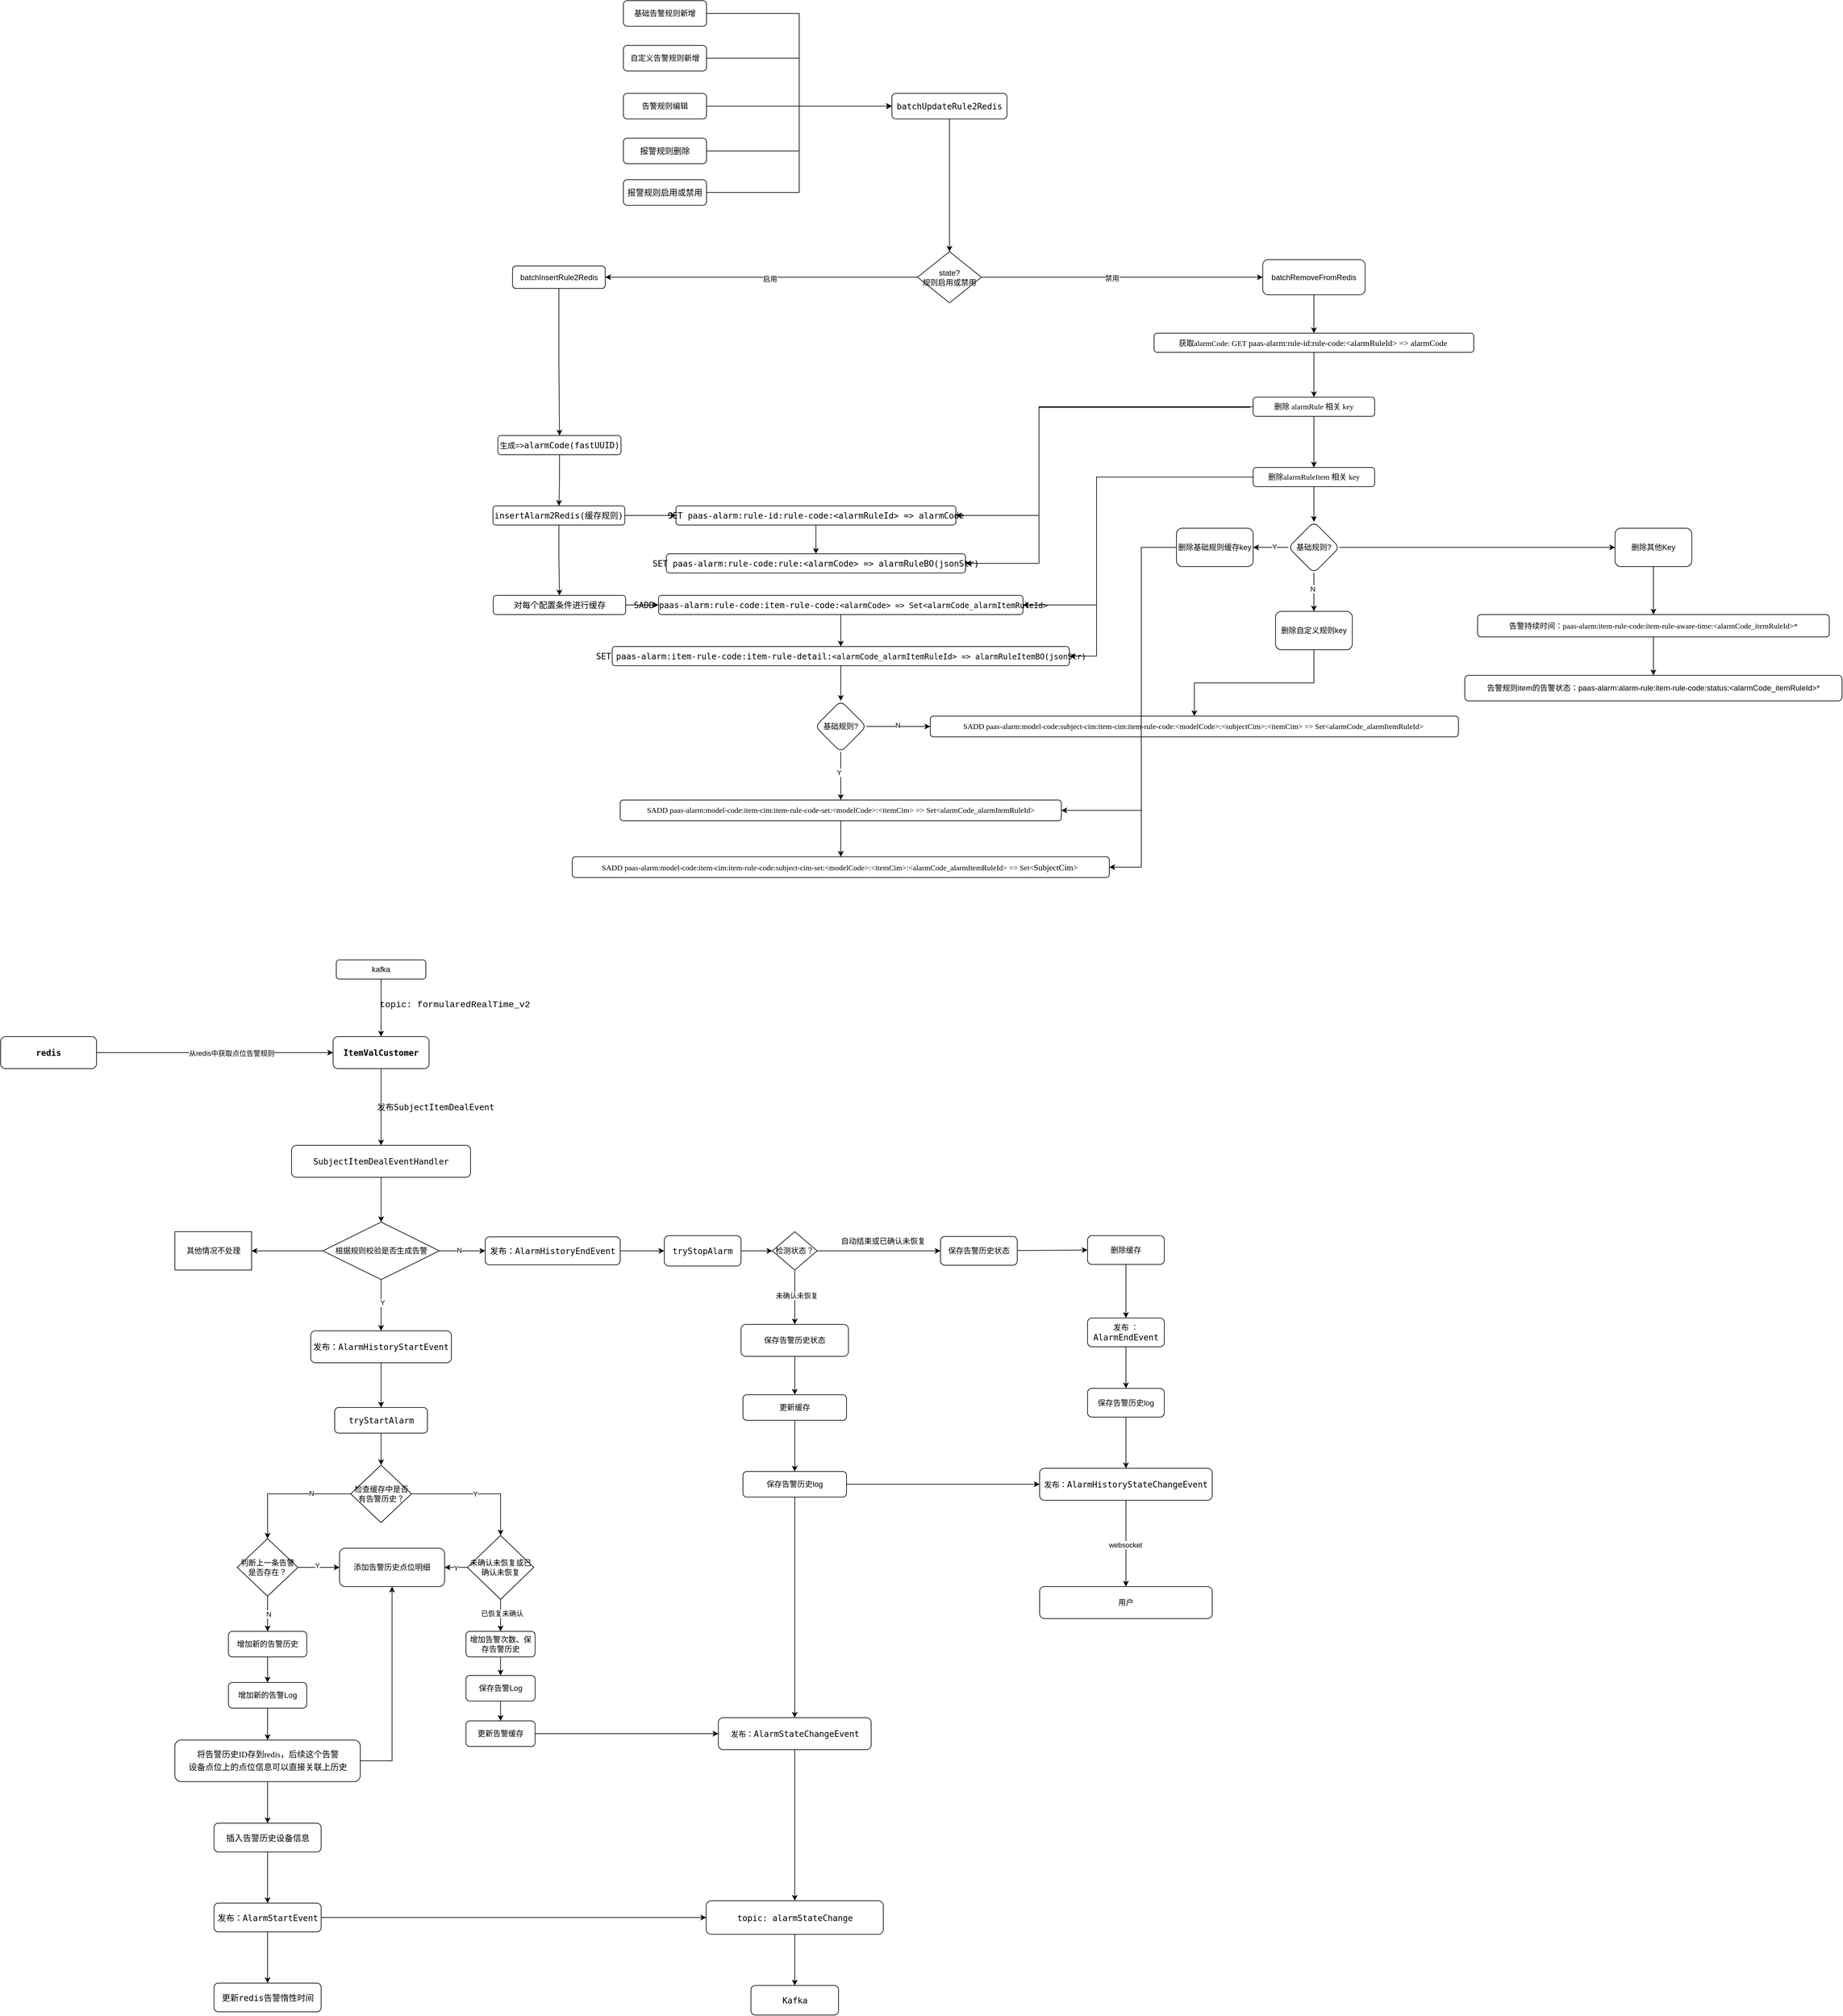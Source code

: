 <mxfile version="26.0.14">
  <diagram name="告警" id="GtPHsBBUX7Yxwo9CKAsK">
    <mxGraphModel dx="5527" dy="2077" grid="1" gridSize="10" guides="1" tooltips="1" connect="1" arrows="1" fold="1" page="1" pageScale="1" pageWidth="827" pageHeight="1169" math="0" shadow="0">
      <root>
        <mxCell id="0" />
        <mxCell id="1" parent="0" />
        <mxCell id="ge6eiEdTAFL3hpT854fV-4" value="" style="edgeStyle=orthogonalEdgeStyle;rounded=0;orthogonalLoop=1;jettySize=auto;html=1;" parent="1" source="ge6eiEdTAFL3hpT854fV-1" target="ge6eiEdTAFL3hpT854fV-3" edge="1">
          <mxGeometry relative="1" as="geometry" />
        </mxCell>
        <mxCell id="ge6eiEdTAFL3hpT854fV-5" value="&lt;div style=&quot;font-family: Consolas, &amp;quot;Courier New&amp;quot;, monospace; font-size: 14px; line-height: 19px; white-space-collapse: preserve;&quot;&gt;&lt;span style=&quot;&quot;&gt;topic: formularedRealTime_v2&lt;/span&gt;&lt;/div&gt;" style="edgeLabel;html=1;align=center;verticalAlign=middle;resizable=0;points=[];fontColor=default;labelBackgroundColor=none;" parent="ge6eiEdTAFL3hpT854fV-4" vertex="1" connectable="0">
          <mxGeometry x="-0.075" y="1" relative="1" as="geometry">
            <mxPoint x="114" y="-2" as="offset" />
          </mxGeometry>
        </mxCell>
        <mxCell id="ge6eiEdTAFL3hpT854fV-1" value="kafka" style="rounded=1;whiteSpace=wrap;html=1;" parent="1" vertex="1">
          <mxGeometry x="-2705" y="1440" width="140" height="30" as="geometry" />
        </mxCell>
        <mxCell id="ge6eiEdTAFL3hpT854fV-12" value="" style="edgeStyle=orthogonalEdgeStyle;rounded=0;orthogonalLoop=1;jettySize=auto;html=1;" parent="1" source="ge6eiEdTAFL3hpT854fV-3" target="ge6eiEdTAFL3hpT854fV-11" edge="1">
          <mxGeometry relative="1" as="geometry" />
        </mxCell>
        <mxCell id="ge6eiEdTAFL3hpT854fV-13" value="&lt;div style=&quot;&quot;&gt;&lt;pre style=&quot;font-family: &amp;quot;JetBrains Mono&amp;quot;, monospace; font-size: 9.8pt;&quot;&gt;&lt;font&gt;发布SubjectItemDealEvent&lt;/font&gt;&lt;/pre&gt;&lt;/div&gt;" style="edgeLabel;html=1;align=center;verticalAlign=middle;resizable=0;points=[];labelBackgroundColor=none;" parent="ge6eiEdTAFL3hpT854fV-12" vertex="1" connectable="0">
          <mxGeometry x="-0.15" relative="1" as="geometry">
            <mxPoint x="85" y="9" as="offset" />
          </mxGeometry>
        </mxCell>
        <mxCell id="ge6eiEdTAFL3hpT854fV-3" value="&lt;div&gt;&lt;pre style=&quot;font-family: &amp;quot;JetBrains Mono&amp;quot;, monospace; font-size: 9.8pt;&quot;&gt;&lt;b style=&quot;background-color: light-dark(#ffffff, var(--ge-dark-color, #121212));&quot;&gt;&lt;font&gt;ItemValCustomer&lt;/font&gt;&lt;/b&gt;&lt;/pre&gt;&lt;/div&gt;" style="rounded=1;whiteSpace=wrap;html=1;labelBackgroundColor=default;" parent="1" vertex="1">
          <mxGeometry x="-2710" y="1560" width="150" height="50" as="geometry" />
        </mxCell>
        <mxCell id="ge6eiEdTAFL3hpT854fV-9" style="edgeStyle=orthogonalEdgeStyle;rounded=0;orthogonalLoop=1;jettySize=auto;html=1;exitX=1;exitY=0.5;exitDx=0;exitDy=0;entryX=0;entryY=0.5;entryDx=0;entryDy=0;" parent="1" source="ge6eiEdTAFL3hpT854fV-6" target="ge6eiEdTAFL3hpT854fV-3" edge="1">
          <mxGeometry relative="1" as="geometry" />
        </mxCell>
        <mxCell id="ge6eiEdTAFL3hpT854fV-10" value="从redis中获取点位告警规则" style="edgeLabel;html=1;align=center;verticalAlign=middle;resizable=0;points=[];" parent="ge6eiEdTAFL3hpT854fV-9" vertex="1" connectable="0">
          <mxGeometry x="0.137" y="-1" relative="1" as="geometry">
            <mxPoint as="offset" />
          </mxGeometry>
        </mxCell>
        <mxCell id="ge6eiEdTAFL3hpT854fV-6" value="&lt;div&gt;&lt;pre style=&quot;font-family: &amp;quot;JetBrains Mono&amp;quot;, monospace; font-size: 9.8pt;&quot;&gt;&lt;b style=&quot;background-color: light-dark(#ffffff, var(--ge-dark-color, #121212));&quot;&gt;&lt;font&gt;redis&lt;/font&gt;&lt;/b&gt;&lt;/pre&gt;&lt;/div&gt;" style="rounded=1;whiteSpace=wrap;html=1;labelBackgroundColor=default;" parent="1" vertex="1">
          <mxGeometry x="-3230" y="1560" width="150" height="50" as="geometry" />
        </mxCell>
        <mxCell id="ge6eiEdTAFL3hpT854fV-15" style="edgeStyle=orthogonalEdgeStyle;rounded=0;orthogonalLoop=1;jettySize=auto;html=1;exitX=0.5;exitY=1;exitDx=0;exitDy=0;" parent="1" source="ge6eiEdTAFL3hpT854fV-11" target="ge6eiEdTAFL3hpT854fV-14" edge="1">
          <mxGeometry relative="1" as="geometry" />
        </mxCell>
        <mxCell id="ge6eiEdTAFL3hpT854fV-11" value="&lt;pre style=&quot;font-family: &amp;quot;JetBrains Mono&amp;quot;, monospace; font-size: 9.8pt;&quot;&gt;&lt;div&gt;&lt;pre style=&quot;font-family: &amp;quot;JetBrains Mono&amp;quot;, monospace; font-size: 9.8pt;&quot;&gt;&lt;div style=&quot;&quot;&gt;&lt;pre style=&quot;font-family: &amp;quot;JetBrains Mono&amp;quot;, monospace; font-size: 9.8pt;&quot;&gt;&lt;font&gt;SubjectItemDealEventHandler&lt;/font&gt;&lt;/pre&gt;&lt;/div&gt;&lt;/pre&gt;&lt;/div&gt;&lt;/pre&gt;" style="rounded=1;whiteSpace=wrap;html=1;labelBackgroundColor=default;strokeColor=default;" parent="1" vertex="1">
          <mxGeometry x="-2775" y="1730" width="280" height="50" as="geometry" />
        </mxCell>
        <mxCell id="ge6eiEdTAFL3hpT854fV-18" style="edgeStyle=orthogonalEdgeStyle;rounded=0;orthogonalLoop=1;jettySize=auto;html=1;exitX=1;exitY=0.5;exitDx=0;exitDy=0;entryX=0;entryY=0.5;entryDx=0;entryDy=0;" parent="1" source="ge6eiEdTAFL3hpT854fV-14" target="ge6eiEdTAFL3hpT854fV-17" edge="1">
          <mxGeometry relative="1" as="geometry" />
        </mxCell>
        <mxCell id="ge6eiEdTAFL3hpT854fV-19" value="N" style="edgeLabel;html=1;align=center;verticalAlign=middle;resizable=0;points=[];" parent="ge6eiEdTAFL3hpT854fV-18" vertex="1" connectable="0">
          <mxGeometry x="-0.17" y="1" relative="1" as="geometry">
            <mxPoint as="offset" />
          </mxGeometry>
        </mxCell>
        <mxCell id="ge6eiEdTAFL3hpT854fV-22" style="edgeStyle=orthogonalEdgeStyle;rounded=0;orthogonalLoop=1;jettySize=auto;html=1;exitX=0.5;exitY=1;exitDx=0;exitDy=0;" parent="1" source="ge6eiEdTAFL3hpT854fV-14" target="ge6eiEdTAFL3hpT854fV-20" edge="1">
          <mxGeometry relative="1" as="geometry" />
        </mxCell>
        <mxCell id="ge6eiEdTAFL3hpT854fV-23" value="Y" style="edgeLabel;html=1;align=center;verticalAlign=middle;resizable=0;points=[];" parent="ge6eiEdTAFL3hpT854fV-22" vertex="1" connectable="0">
          <mxGeometry x="-0.1" y="2" relative="1" as="geometry">
            <mxPoint as="offset" />
          </mxGeometry>
        </mxCell>
        <mxCell id="XDytoGcrAN4II-qXGKHd-34" value="" style="edgeStyle=orthogonalEdgeStyle;rounded=0;orthogonalLoop=1;jettySize=auto;html=1;" edge="1" parent="1" source="ge6eiEdTAFL3hpT854fV-14" target="XDytoGcrAN4II-qXGKHd-33">
          <mxGeometry relative="1" as="geometry" />
        </mxCell>
        <mxCell id="ge6eiEdTAFL3hpT854fV-14" value="根据规则校验是否生成告警" style="rhombus;whiteSpace=wrap;html=1;" parent="1" vertex="1">
          <mxGeometry x="-2726.25" y="1850" width="182.5" height="90" as="geometry" />
        </mxCell>
        <mxCell id="ge6eiEdTAFL3hpT854fV-25" value="" style="edgeStyle=orthogonalEdgeStyle;rounded=0;orthogonalLoop=1;jettySize=auto;html=1;" parent="1" source="ge6eiEdTAFL3hpT854fV-17" target="ge6eiEdTAFL3hpT854fV-24" edge="1">
          <mxGeometry relative="1" as="geometry" />
        </mxCell>
        <mxCell id="ge6eiEdTAFL3hpT854fV-17" value="&lt;div&gt;&lt;pre style=&quot;font-family: &amp;quot;JetBrains Mono&amp;quot;, monospace; font-size: 9.8pt;&quot;&gt;&lt;font&gt;发布：AlarmHistoryEndEvent&lt;/font&gt;&lt;/pre&gt;&lt;/div&gt;" style="rounded=1;whiteSpace=wrap;html=1;" parent="1" vertex="1">
          <mxGeometry x="-2472" y="1873.13" width="211" height="43.75" as="geometry" />
        </mxCell>
        <mxCell id="ge6eiEdTAFL3hpT854fV-53" value="" style="edgeStyle=orthogonalEdgeStyle;rounded=0;orthogonalLoop=1;jettySize=auto;html=1;" parent="1" source="ge6eiEdTAFL3hpT854fV-20" target="ge6eiEdTAFL3hpT854fV-52" edge="1">
          <mxGeometry relative="1" as="geometry" />
        </mxCell>
        <mxCell id="ge6eiEdTAFL3hpT854fV-20" value="&lt;div&gt;&lt;pre style=&quot;font-family: &amp;quot;JetBrains Mono&amp;quot;, monospace; font-size: 9.8pt;&quot;&gt;&lt;font&gt;发布：AlarmHistoryStartEvent&lt;/font&gt;&lt;/pre&gt;&lt;/div&gt;" style="rounded=1;whiteSpace=wrap;html=1;" parent="1" vertex="1">
          <mxGeometry x="-2745" y="2020" width="220" height="50" as="geometry" />
        </mxCell>
        <mxCell id="ge6eiEdTAFL3hpT854fV-27" style="edgeStyle=orthogonalEdgeStyle;rounded=0;orthogonalLoop=1;jettySize=auto;html=1;exitX=1;exitY=0.5;exitDx=0;exitDy=0;entryX=0;entryY=0.5;entryDx=0;entryDy=0;" parent="1" source="ge6eiEdTAFL3hpT854fV-24" target="ge6eiEdTAFL3hpT854fV-26" edge="1">
          <mxGeometry relative="1" as="geometry" />
        </mxCell>
        <mxCell id="ge6eiEdTAFL3hpT854fV-24" value="&lt;pre style=&quot;font-family: &amp;quot;JetBrains Mono&amp;quot;, monospace; font-size: 9.8pt;&quot;&gt;&lt;div&gt;&lt;pre style=&quot;font-family: &amp;quot;JetBrains Mono&amp;quot;, monospace; font-size: 9.8pt;&quot;&gt;&lt;font&gt;tryStopAlarm&lt;/font&gt;&lt;/pre&gt;&lt;/div&gt;&lt;/pre&gt;" style="rounded=1;whiteSpace=wrap;html=1;" parent="1" vertex="1">
          <mxGeometry x="-2192" y="1871.25" width="120" height="47.5" as="geometry" />
        </mxCell>
        <mxCell id="ge6eiEdTAFL3hpT854fV-29" style="edgeStyle=orthogonalEdgeStyle;rounded=0;orthogonalLoop=1;jettySize=auto;html=1;exitX=1;exitY=0.5;exitDx=0;exitDy=0;entryX=0;entryY=0.5;entryDx=0;entryDy=0;" parent="1" source="ge6eiEdTAFL3hpT854fV-26" target="ge6eiEdTAFL3hpT854fV-28" edge="1">
          <mxGeometry relative="1" as="geometry" />
        </mxCell>
        <mxCell id="ge6eiEdTAFL3hpT854fV-43" style="edgeStyle=orthogonalEdgeStyle;rounded=0;orthogonalLoop=1;jettySize=auto;html=1;exitX=0.5;exitY=1;exitDx=0;exitDy=0;entryX=0.5;entryY=0;entryDx=0;entryDy=0;" parent="1" source="ge6eiEdTAFL3hpT854fV-26" target="ge6eiEdTAFL3hpT854fV-42" edge="1">
          <mxGeometry relative="1" as="geometry" />
        </mxCell>
        <mxCell id="ge6eiEdTAFL3hpT854fV-44" value="未确认未恢复" style="edgeLabel;html=1;align=center;verticalAlign=middle;resizable=0;points=[];" parent="ge6eiEdTAFL3hpT854fV-43" vertex="1" connectable="0">
          <mxGeometry x="-0.067" y="3" relative="1" as="geometry">
            <mxPoint as="offset" />
          </mxGeometry>
        </mxCell>
        <mxCell id="ge6eiEdTAFL3hpT854fV-26" value="检测状态？" style="rhombus;whiteSpace=wrap;html=1;" parent="1" vertex="1">
          <mxGeometry x="-2023" y="1865" width="70" height="60" as="geometry" />
        </mxCell>
        <mxCell id="ge6eiEdTAFL3hpT854fV-32" value="" style="rounded=0;orthogonalLoop=1;jettySize=auto;html=1;entryX=0;entryY=0.5;entryDx=0;entryDy=0;" parent="1" source="ge6eiEdTAFL3hpT854fV-28" target="ge6eiEdTAFL3hpT854fV-31" edge="1">
          <mxGeometry relative="1" as="geometry" />
        </mxCell>
        <mxCell id="ge6eiEdTAFL3hpT854fV-37" value="" style="edgeStyle=orthogonalEdgeStyle;rounded=0;orthogonalLoop=1;jettySize=auto;html=1;exitX=0.5;exitY=1;exitDx=0;exitDy=0;" parent="1" source="ge6eiEdTAFL3hpT854fV-34" target="ge6eiEdTAFL3hpT854fV-36" edge="1">
          <mxGeometry relative="1" as="geometry" />
        </mxCell>
        <mxCell id="ge6eiEdTAFL3hpT854fV-28" value="&lt;div&gt;保存告警历史状态&lt;/div&gt;" style="rounded=1;whiteSpace=wrap;html=1;" parent="1" vertex="1">
          <mxGeometry x="-1760" y="1872.5" width="120" height="45" as="geometry" />
        </mxCell>
        <mxCell id="ge6eiEdTAFL3hpT854fV-30" value="自动结束或已确认未恢复" style="text;html=1;align=center;verticalAlign=middle;resizable=0;points=[];autosize=1;strokeColor=none;fillColor=none;" parent="1" vertex="1">
          <mxGeometry x="-1930" y="1865" width="160" height="30" as="geometry" />
        </mxCell>
        <mxCell id="ge6eiEdTAFL3hpT854fV-40" value="" style="edgeStyle=orthogonalEdgeStyle;rounded=0;orthogonalLoop=1;jettySize=auto;html=1;" parent="1" source="ge6eiEdTAFL3hpT854fV-31" target="ge6eiEdTAFL3hpT854fV-39" edge="1">
          <mxGeometry relative="1" as="geometry" />
        </mxCell>
        <mxCell id="ge6eiEdTAFL3hpT854fV-31" value="&lt;div&gt;删除缓存&lt;/div&gt;" style="rounded=1;whiteSpace=wrap;html=1;" parent="1" vertex="1">
          <mxGeometry x="-1530" y="1871.25" width="120" height="45" as="geometry" />
        </mxCell>
        <mxCell id="ge6eiEdTAFL3hpT854fV-34" value="&lt;div&gt;保存告警历史log&lt;/div&gt;" style="rounded=1;whiteSpace=wrap;html=1;" parent="1" vertex="1">
          <mxGeometry x="-1530" y="2110" width="120" height="45" as="geometry" />
        </mxCell>
        <mxCell id="ge6eiEdTAFL3hpT854fV-105" value="" style="edgeStyle=orthogonalEdgeStyle;rounded=0;orthogonalLoop=1;jettySize=auto;html=1;" parent="1" source="ge6eiEdTAFL3hpT854fV-36" target="ge6eiEdTAFL3hpT854fV-104" edge="1">
          <mxGeometry relative="1" as="geometry" />
        </mxCell>
        <mxCell id="ge6eiEdTAFL3hpT854fV-106" value="websocket" style="edgeLabel;html=1;align=center;verticalAlign=middle;resizable=0;points=[];" parent="ge6eiEdTAFL3hpT854fV-105" vertex="1" connectable="0">
          <mxGeometry x="0.048" y="-1" relative="1" as="geometry">
            <mxPoint y="-1" as="offset" />
          </mxGeometry>
        </mxCell>
        <mxCell id="ge6eiEdTAFL3hpT854fV-36" value="&lt;div&gt;发布：&lt;span style=&quot;font-family: &amp;quot;JetBrains Mono&amp;quot;, monospace; font-size: 9.8pt;&quot;&gt;&lt;font&gt;AlarmHistoryStateChangeEvent&lt;/font&gt;&lt;/span&gt;&lt;/div&gt;" style="rounded=1;whiteSpace=wrap;html=1;labelBackgroundColor=none;labelBorderColor=none;textShadow=0;" parent="1" vertex="1">
          <mxGeometry x="-1605" y="2235" width="270" height="50" as="geometry" />
        </mxCell>
        <mxCell id="ge6eiEdTAFL3hpT854fV-41" style="edgeStyle=orthogonalEdgeStyle;rounded=0;orthogonalLoop=1;jettySize=auto;html=1;exitX=0.5;exitY=1;exitDx=0;exitDy=0;" parent="1" source="ge6eiEdTAFL3hpT854fV-39" target="ge6eiEdTAFL3hpT854fV-34" edge="1">
          <mxGeometry relative="1" as="geometry" />
        </mxCell>
        <mxCell id="ge6eiEdTAFL3hpT854fV-39" value="&lt;span style=&quot;text-wrap-mode: nowrap;&quot;&gt;发布 ：&lt;/span&gt;&lt;span style=&quot;text-wrap-mode: nowrap; font-family: &amp;quot;JetBrains Mono&amp;quot;, monospace; font-size: 9.8pt;&quot;&gt;AlarmEndEvent&lt;/span&gt;" style="rounded=1;whiteSpace=wrap;html=1;" parent="1" vertex="1">
          <mxGeometry x="-1530" y="2000" width="120" height="45" as="geometry" />
        </mxCell>
        <mxCell id="ge6eiEdTAFL3hpT854fV-46" value="" style="edgeStyle=orthogonalEdgeStyle;rounded=0;orthogonalLoop=1;jettySize=auto;html=1;" parent="1" source="ge6eiEdTAFL3hpT854fV-42" target="ge6eiEdTAFL3hpT854fV-45" edge="1">
          <mxGeometry relative="1" as="geometry" />
        </mxCell>
        <mxCell id="ge6eiEdTAFL3hpT854fV-42" value="保存告警历史状态" style="rounded=1;whiteSpace=wrap;html=1;" parent="1" vertex="1">
          <mxGeometry x="-2072" y="2010" width="168" height="50" as="geometry" />
        </mxCell>
        <mxCell id="ge6eiEdTAFL3hpT854fV-48" value="" style="edgeStyle=orthogonalEdgeStyle;rounded=0;orthogonalLoop=1;jettySize=auto;html=1;" parent="1" source="ge6eiEdTAFL3hpT854fV-45" target="ge6eiEdTAFL3hpT854fV-47" edge="1">
          <mxGeometry relative="1" as="geometry" />
        </mxCell>
        <mxCell id="ge6eiEdTAFL3hpT854fV-45" value="更新缓存" style="rounded=1;whiteSpace=wrap;html=1;" parent="1" vertex="1">
          <mxGeometry x="-2069" y="2120" width="162" height="40" as="geometry" />
        </mxCell>
        <mxCell id="ge6eiEdTAFL3hpT854fV-49" style="edgeStyle=orthogonalEdgeStyle;rounded=0;orthogonalLoop=1;jettySize=auto;html=1;exitX=1;exitY=0.5;exitDx=0;exitDy=0;entryX=0;entryY=0.5;entryDx=0;entryDy=0;" parent="1" source="ge6eiEdTAFL3hpT854fV-47" target="ge6eiEdTAFL3hpT854fV-36" edge="1">
          <mxGeometry relative="1" as="geometry" />
        </mxCell>
        <mxCell id="ge6eiEdTAFL3hpT854fV-51" value="" style="edgeStyle=orthogonalEdgeStyle;rounded=0;orthogonalLoop=1;jettySize=auto;html=1;" parent="1" source="ge6eiEdTAFL3hpT854fV-47" target="ge6eiEdTAFL3hpT854fV-50" edge="1">
          <mxGeometry relative="1" as="geometry" />
        </mxCell>
        <mxCell id="ge6eiEdTAFL3hpT854fV-47" value="保存告警历史log" style="rounded=1;whiteSpace=wrap;html=1;" parent="1" vertex="1">
          <mxGeometry x="-2069" y="2240" width="162" height="40" as="geometry" />
        </mxCell>
        <mxCell id="ge6eiEdTAFL3hpT854fV-100" style="edgeStyle=orthogonalEdgeStyle;rounded=0;orthogonalLoop=1;jettySize=auto;html=1;exitX=0.5;exitY=1;exitDx=0;exitDy=0;" parent="1" source="ge6eiEdTAFL3hpT854fV-50" target="ge6eiEdTAFL3hpT854fV-97" edge="1">
          <mxGeometry relative="1" as="geometry" />
        </mxCell>
        <mxCell id="ge6eiEdTAFL3hpT854fV-50" value="发布：&lt;span style=&quot;font-family: &amp;quot;JetBrains Mono&amp;quot;, monospace; font-size: 9.8pt;&quot;&gt;&lt;font&gt;AlarmStateChangeEvent&lt;/font&gt;&lt;/span&gt;" style="rounded=1;whiteSpace=wrap;html=1;" parent="1" vertex="1">
          <mxGeometry x="-2107.5" y="2625" width="239" height="50" as="geometry" />
        </mxCell>
        <mxCell id="ge6eiEdTAFL3hpT854fV-55" style="edgeStyle=orthogonalEdgeStyle;rounded=0;orthogonalLoop=1;jettySize=auto;html=1;exitX=0.5;exitY=1;exitDx=0;exitDy=0;entryX=0.5;entryY=0;entryDx=0;entryDy=0;" parent="1" source="ge6eiEdTAFL3hpT854fV-52" target="ge6eiEdTAFL3hpT854fV-54" edge="1">
          <mxGeometry relative="1" as="geometry" />
        </mxCell>
        <mxCell id="ge6eiEdTAFL3hpT854fV-52" value="&lt;pre style=&quot;font-family: &amp;quot;JetBrains Mono&amp;quot;, monospace; font-size: 9.8pt;&quot;&gt;&lt;div&gt;&lt;pre style=&quot;font-family: &amp;quot;JetBrains Mono&amp;quot;, monospace; font-size: 9.8pt;&quot;&gt;&lt;span&gt;&lt;font&gt;tryStartAlarm&lt;/font&gt;&lt;/span&gt;&lt;/pre&gt;&lt;/div&gt;&lt;/pre&gt;" style="rounded=1;whiteSpace=wrap;html=1;" parent="1" vertex="1">
          <mxGeometry x="-2707.5" y="2140" width="145" height="40" as="geometry" />
        </mxCell>
        <mxCell id="ge6eiEdTAFL3hpT854fV-57" value="" style="edgeStyle=orthogonalEdgeStyle;rounded=0;orthogonalLoop=1;jettySize=auto;html=1;exitX=1;exitY=0.5;exitDx=0;exitDy=0;" parent="1" source="ge6eiEdTAFL3hpT854fV-54" target="ge6eiEdTAFL3hpT854fV-56" edge="1">
          <mxGeometry relative="1" as="geometry" />
        </mxCell>
        <mxCell id="ge6eiEdTAFL3hpT854fV-58" value="Y" style="edgeLabel;html=1;align=center;verticalAlign=middle;resizable=0;points=[];" parent="ge6eiEdTAFL3hpT854fV-57" vertex="1" connectable="0">
          <mxGeometry x="-0.025" relative="1" as="geometry">
            <mxPoint as="offset" />
          </mxGeometry>
        </mxCell>
        <mxCell id="ge6eiEdTAFL3hpT854fV-75" value="" style="edgeStyle=orthogonalEdgeStyle;rounded=0;orthogonalLoop=1;jettySize=auto;html=1;" parent="1" source="ge6eiEdTAFL3hpT854fV-54" target="ge6eiEdTAFL3hpT854fV-74" edge="1">
          <mxGeometry relative="1" as="geometry" />
        </mxCell>
        <mxCell id="ge6eiEdTAFL3hpT854fV-76" value="N" style="edgeLabel;html=1;align=center;verticalAlign=middle;resizable=0;points=[];" parent="ge6eiEdTAFL3hpT854fV-75" vertex="1" connectable="0">
          <mxGeometry x="-0.38" y="-1" relative="1" as="geometry">
            <mxPoint as="offset" />
          </mxGeometry>
        </mxCell>
        <mxCell id="ge6eiEdTAFL3hpT854fV-54" value="检查缓存中是否有告警历史？" style="rhombus;whiteSpace=wrap;html=1;" parent="1" vertex="1">
          <mxGeometry x="-2682.5" y="2230" width="95" height="90" as="geometry" />
        </mxCell>
        <mxCell id="ge6eiEdTAFL3hpT854fV-64" value="" style="edgeStyle=orthogonalEdgeStyle;rounded=0;orthogonalLoop=1;jettySize=auto;html=1;" parent="1" source="ge6eiEdTAFL3hpT854fV-56" target="ge6eiEdTAFL3hpT854fV-63" edge="1">
          <mxGeometry relative="1" as="geometry" />
        </mxCell>
        <mxCell id="ge6eiEdTAFL3hpT854fV-65" value="Y" style="edgeLabel;html=1;align=center;verticalAlign=middle;resizable=0;points=[];" parent="ge6eiEdTAFL3hpT854fV-64" vertex="1" connectable="0">
          <mxGeometry x="-0.158" y="1" relative="1" as="geometry">
            <mxPoint as="offset" />
          </mxGeometry>
        </mxCell>
        <mxCell id="ge6eiEdTAFL3hpT854fV-67" value="" style="edgeStyle=orthogonalEdgeStyle;rounded=0;orthogonalLoop=1;jettySize=auto;html=1;" parent="1" source="ge6eiEdTAFL3hpT854fV-56" target="ge6eiEdTAFL3hpT854fV-66" edge="1">
          <mxGeometry relative="1" as="geometry" />
        </mxCell>
        <mxCell id="ge6eiEdTAFL3hpT854fV-68" value="已恢复未确认" style="edgeLabel;html=1;align=center;verticalAlign=middle;resizable=0;points=[];" parent="ge6eiEdTAFL3hpT854fV-67" vertex="1" connectable="0">
          <mxGeometry x="-0.14" y="2" relative="1" as="geometry">
            <mxPoint as="offset" />
          </mxGeometry>
        </mxCell>
        <mxCell id="ge6eiEdTAFL3hpT854fV-56" value="未确认未恢复或已确认未恢复" style="rhombus;whiteSpace=wrap;html=1;" parent="1" vertex="1">
          <mxGeometry x="-2500" y="2340" width="103.75" height="100" as="geometry" />
        </mxCell>
        <mxCell id="ge6eiEdTAFL3hpT854fV-63" value="添加告警历史点位明细" style="whiteSpace=wrap;html=1;glass=0;rounded=1;" parent="1" vertex="1">
          <mxGeometry x="-2700" y="2360" width="164.38" height="60" as="geometry" />
        </mxCell>
        <mxCell id="ge6eiEdTAFL3hpT854fV-70" value="" style="edgeStyle=orthogonalEdgeStyle;rounded=0;orthogonalLoop=1;jettySize=auto;html=1;" parent="1" source="ge6eiEdTAFL3hpT854fV-66" target="ge6eiEdTAFL3hpT854fV-69" edge="1">
          <mxGeometry relative="1" as="geometry" />
        </mxCell>
        <mxCell id="ge6eiEdTAFL3hpT854fV-66" value="增加告警次数、保存告警历史" style="whiteSpace=wrap;html=1;rounded=1;" parent="1" vertex="1">
          <mxGeometry x="-2502.19" y="2490" width="108.13" height="40" as="geometry" />
        </mxCell>
        <mxCell id="ge6eiEdTAFL3hpT854fV-72" value="" style="edgeStyle=orthogonalEdgeStyle;rounded=0;orthogonalLoop=1;jettySize=auto;html=1;" parent="1" source="ge6eiEdTAFL3hpT854fV-69" target="ge6eiEdTAFL3hpT854fV-71" edge="1">
          <mxGeometry relative="1" as="geometry" />
        </mxCell>
        <mxCell id="ge6eiEdTAFL3hpT854fV-69" value="保存告警Log" style="whiteSpace=wrap;html=1;rounded=1;glass=0;" parent="1" vertex="1">
          <mxGeometry x="-2502.19" y="2559" width="108.13" height="40" as="geometry" />
        </mxCell>
        <mxCell id="ge6eiEdTAFL3hpT854fV-73" style="edgeStyle=orthogonalEdgeStyle;rounded=0;orthogonalLoop=1;jettySize=auto;html=1;exitX=1;exitY=0.5;exitDx=0;exitDy=0;entryX=0;entryY=0.5;entryDx=0;entryDy=0;" parent="1" source="ge6eiEdTAFL3hpT854fV-71" target="ge6eiEdTAFL3hpT854fV-50" edge="1">
          <mxGeometry relative="1" as="geometry" />
        </mxCell>
        <mxCell id="ge6eiEdTAFL3hpT854fV-71" value="更新告警缓存" style="whiteSpace=wrap;html=1;rounded=1;" parent="1" vertex="1">
          <mxGeometry x="-2502.19" y="2630" width="108.13" height="40" as="geometry" />
        </mxCell>
        <mxCell id="ge6eiEdTAFL3hpT854fV-80" style="edgeStyle=orthogonalEdgeStyle;rounded=0;orthogonalLoop=1;jettySize=auto;html=1;exitX=1;exitY=0.5;exitDx=0;exitDy=0;entryX=0;entryY=0.5;entryDx=0;entryDy=0;" parent="1" source="ge6eiEdTAFL3hpT854fV-74" target="ge6eiEdTAFL3hpT854fV-63" edge="1">
          <mxGeometry relative="1" as="geometry" />
        </mxCell>
        <mxCell id="ge6eiEdTAFL3hpT854fV-81" value="Y" style="edgeLabel;html=1;align=center;verticalAlign=middle;resizable=0;points=[];" parent="ge6eiEdTAFL3hpT854fV-80" vertex="1" connectable="0">
          <mxGeometry x="-0.082" y="3" relative="1" as="geometry">
            <mxPoint as="offset" />
          </mxGeometry>
        </mxCell>
        <mxCell id="ge6eiEdTAFL3hpT854fV-83" value="" style="edgeStyle=orthogonalEdgeStyle;rounded=0;orthogonalLoop=1;jettySize=auto;html=1;" parent="1" source="ge6eiEdTAFL3hpT854fV-74" target="ge6eiEdTAFL3hpT854fV-82" edge="1">
          <mxGeometry relative="1" as="geometry" />
        </mxCell>
        <mxCell id="ge6eiEdTAFL3hpT854fV-89" value="N" style="edgeLabel;html=1;align=center;verticalAlign=middle;resizable=0;points=[];" parent="ge6eiEdTAFL3hpT854fV-83" vertex="1" connectable="0">
          <mxGeometry x="0.025" y="1" relative="1" as="geometry">
            <mxPoint as="offset" />
          </mxGeometry>
        </mxCell>
        <mxCell id="ge6eiEdTAFL3hpT854fV-74" value="判断上一条告警是否存在？" style="rhombus;whiteSpace=wrap;html=1;" parent="1" vertex="1">
          <mxGeometry x="-2860" y="2345" width="95" height="90" as="geometry" />
        </mxCell>
        <mxCell id="ge6eiEdTAFL3hpT854fV-86" value="" style="edgeStyle=orthogonalEdgeStyle;rounded=0;orthogonalLoop=1;jettySize=auto;html=1;" parent="1" source="ge6eiEdTAFL3hpT854fV-82" target="ge6eiEdTAFL3hpT854fV-85" edge="1">
          <mxGeometry relative="1" as="geometry" />
        </mxCell>
        <mxCell id="ge6eiEdTAFL3hpT854fV-82" value="增加新的告警历史" style="whiteSpace=wrap;html=1;rounded=1;" parent="1" vertex="1">
          <mxGeometry x="-2873.75" y="2490" width="122.5" height="40" as="geometry" />
        </mxCell>
        <mxCell id="ge6eiEdTAFL3hpT854fV-88" value="" style="edgeStyle=orthogonalEdgeStyle;rounded=0;orthogonalLoop=1;jettySize=auto;html=1;" parent="1" source="ge6eiEdTAFL3hpT854fV-85" target="ge6eiEdTAFL3hpT854fV-87" edge="1">
          <mxGeometry relative="1" as="geometry" />
        </mxCell>
        <mxCell id="ge6eiEdTAFL3hpT854fV-85" value="增加新的告警Log" style="whiteSpace=wrap;html=1;rounded=1;" parent="1" vertex="1">
          <mxGeometry x="-2873.75" y="2570" width="122.5" height="40" as="geometry" />
        </mxCell>
        <mxCell id="ge6eiEdTAFL3hpT854fV-90" style="edgeStyle=orthogonalEdgeStyle;rounded=0;orthogonalLoop=1;jettySize=auto;html=1;exitX=1;exitY=0.5;exitDx=0;exitDy=0;entryX=0.5;entryY=1;entryDx=0;entryDy=0;" parent="1" source="ge6eiEdTAFL3hpT854fV-87" target="ge6eiEdTAFL3hpT854fV-63" edge="1">
          <mxGeometry relative="1" as="geometry" />
        </mxCell>
        <mxCell id="ge6eiEdTAFL3hpT854fV-92" value="" style="edgeStyle=orthogonalEdgeStyle;rounded=0;orthogonalLoop=1;jettySize=auto;html=1;" parent="1" source="ge6eiEdTAFL3hpT854fV-87" target="ge6eiEdTAFL3hpT854fV-91" edge="1">
          <mxGeometry relative="1" as="geometry" />
        </mxCell>
        <mxCell id="ge6eiEdTAFL3hpT854fV-87" value="&lt;div style=&quot;line-height: 50%;&quot;&gt;&lt;pre style=&quot;font-size: 9.8pt; line-height: 50%;&quot;&gt;&lt;font style=&quot;line-height: 50%;&quot; face=&quot;Verdana&quot;&gt;&lt;span style=&quot;background-color: light-dark(#ffffff, var(--ge-dark-color, #121212)); line-height: 50%;&quot;&gt;&lt;span style=&quot;line-height: 50%;&quot;&gt;将告警历史&lt;/span&gt;&lt;span style=&quot;line-height: 50%;&quot;&gt;ID&lt;/span&gt;&lt;span style=&quot;line-height: 50%;&quot;&gt;存到&lt;/span&gt;&lt;span style=&quot;line-height: 50%;&quot;&gt;redis&lt;/span&gt;&lt;span style=&quot;line-height: 50%;&quot;&gt;，后续这个告警&lt;/span&gt;&lt;/span&gt;&lt;/font&gt;&lt;/pre&gt;&lt;pre style=&quot;font-size: 9.8pt; line-height: 50%;&quot;&gt;&lt;span style=&quot;line-height: 50%;&quot;&gt;&lt;font style=&quot;line-height: 50%;&quot; face=&quot;Verdana&quot;&gt;&lt;span style=&quot;line-height: 50%;&quot;&gt;设备点位上的点位信息可以直接关联上历史&lt;/span&gt;&lt;/font&gt;&lt;/span&gt;&lt;/pre&gt;&lt;/div&gt;" style="whiteSpace=wrap;html=1;rounded=1;" parent="1" vertex="1">
          <mxGeometry x="-2957.5" y="2660" width="290" height="65" as="geometry" />
        </mxCell>
        <mxCell id="ge6eiEdTAFL3hpT854fV-94" value="" style="edgeStyle=orthogonalEdgeStyle;rounded=0;orthogonalLoop=1;jettySize=auto;html=1;" parent="1" source="ge6eiEdTAFL3hpT854fV-91" target="ge6eiEdTAFL3hpT854fV-93" edge="1">
          <mxGeometry relative="1" as="geometry" />
        </mxCell>
        <mxCell id="ge6eiEdTAFL3hpT854fV-91" value="&lt;pre style=&quot;font-family: 宋体, monospace; font-size: 9.8pt;&quot;&gt;插入告警历史设备信息&lt;/pre&gt;" style="whiteSpace=wrap;html=1;rounded=1;shadow=0;" parent="1" vertex="1">
          <mxGeometry x="-2896.25" y="2790" width="167.5" height="45" as="geometry" />
        </mxCell>
        <mxCell id="ge6eiEdTAFL3hpT854fV-96" value="" style="edgeStyle=orthogonalEdgeStyle;rounded=0;orthogonalLoop=1;jettySize=auto;html=1;" parent="1" source="ge6eiEdTAFL3hpT854fV-93" target="ge6eiEdTAFL3hpT854fV-95" edge="1">
          <mxGeometry relative="1" as="geometry" />
        </mxCell>
        <mxCell id="ge6eiEdTAFL3hpT854fV-98" style="edgeStyle=orthogonalEdgeStyle;rounded=0;orthogonalLoop=1;jettySize=auto;html=1;exitX=1;exitY=0.5;exitDx=0;exitDy=0;" parent="1" source="ge6eiEdTAFL3hpT854fV-93" target="ge6eiEdTAFL3hpT854fV-97" edge="1">
          <mxGeometry relative="1" as="geometry" />
        </mxCell>
        <mxCell id="ge6eiEdTAFL3hpT854fV-93" value="&lt;pre style=&quot;font-family: 宋体, monospace; font-size: 9.8pt;&quot;&gt;发布：AlarmStartEvent&lt;/pre&gt;" style="whiteSpace=wrap;html=1;rounded=1;" parent="1" vertex="1">
          <mxGeometry x="-2896.25" y="2915" width="167.5" height="45" as="geometry" />
        </mxCell>
        <mxCell id="ge6eiEdTAFL3hpT854fV-95" value="&lt;pre style=&quot;font-family: 宋体, monospace; font-size: 9.8pt;&quot;&gt;更新redis告警惰性时间&lt;/pre&gt;" style="whiteSpace=wrap;html=1;rounded=1;" parent="1" vertex="1">
          <mxGeometry x="-2896.25" y="3040" width="167.5" height="45" as="geometry" />
        </mxCell>
        <mxCell id="ge6eiEdTAFL3hpT854fV-102" value="" style="edgeStyle=orthogonalEdgeStyle;rounded=0;orthogonalLoop=1;jettySize=auto;html=1;" parent="1" source="ge6eiEdTAFL3hpT854fV-97" target="ge6eiEdTAFL3hpT854fV-101" edge="1">
          <mxGeometry relative="1" as="geometry" />
        </mxCell>
        <mxCell id="ge6eiEdTAFL3hpT854fV-97" value="&lt;pre style=&quot;font-family: &amp;quot;JetBrains Mono&amp;quot;, monospace; font-size: 9.8pt;&quot;&gt;topic: alarmStateChange&lt;/pre&gt;" style="rounded=1;whiteSpace=wrap;html=1;" parent="1" vertex="1">
          <mxGeometry x="-2126.5" y="2911.25" width="277" height="52.5" as="geometry" />
        </mxCell>
        <mxCell id="ge6eiEdTAFL3hpT854fV-99" value="&lt;pre style=&quot;font-family: &amp;quot;JetBrains Mono&amp;quot;, monospace; font-size: 9.8pt;&quot;&gt;&lt;br&gt;&lt;/pre&gt;" style="text;html=1;align=center;verticalAlign=middle;resizable=0;points=[];autosize=1;strokeColor=none;fillColor=none;" parent="1" vertex="1">
          <mxGeometry x="-2600" y="2897.5" width="20" height="60" as="geometry" />
        </mxCell>
        <mxCell id="ge6eiEdTAFL3hpT854fV-101" value="&lt;pre style=&quot;font-family: &amp;quot;JetBrains Mono&amp;quot;, monospace; font-size: 9.8pt;&quot;&gt;Kafka&lt;/pre&gt;" style="rounded=1;whiteSpace=wrap;html=1;" parent="1" vertex="1">
          <mxGeometry x="-2056.5" y="3043.75" width="137" height="46.25" as="geometry" />
        </mxCell>
        <mxCell id="ge6eiEdTAFL3hpT854fV-104" value="用户" style="rounded=1;whiteSpace=wrap;html=1;labelBackgroundColor=none;labelBorderColor=none;textShadow=0;" parent="1" vertex="1">
          <mxGeometry x="-1605" y="2420" width="270" height="50" as="geometry" />
        </mxCell>
        <mxCell id="XDytoGcrAN4II-qXGKHd-33" value="其他情况不处理" style="whiteSpace=wrap;html=1;" vertex="1" parent="1">
          <mxGeometry x="-2957.5" y="1865" width="120" height="60" as="geometry" />
        </mxCell>
        <mxCell id="XDytoGcrAN4II-qXGKHd-37" value="" style="edgeStyle=orthogonalEdgeStyle;rounded=0;orthogonalLoop=1;jettySize=auto;html=1;entryX=0;entryY=0.5;entryDx=0;entryDy=0;" edge="1" parent="1" source="XDytoGcrAN4II-qXGKHd-35" target="XDytoGcrAN4II-qXGKHd-36">
          <mxGeometry relative="1" as="geometry" />
        </mxCell>
        <mxCell id="XDytoGcrAN4II-qXGKHd-35" value="基础告警规则新增" style="rounded=1;whiteSpace=wrap;html=1;" vertex="1" parent="1">
          <mxGeometry x="-2256" y="-60" width="130" height="40" as="geometry" />
        </mxCell>
        <mxCell id="XDytoGcrAN4II-qXGKHd-53" style="edgeStyle=orthogonalEdgeStyle;rounded=0;orthogonalLoop=1;jettySize=auto;html=1;exitX=0.5;exitY=1;exitDx=0;exitDy=0;" edge="1" parent="1" source="XDytoGcrAN4II-qXGKHd-36" target="XDytoGcrAN4II-qXGKHd-52">
          <mxGeometry relative="1" as="geometry" />
        </mxCell>
        <mxCell id="XDytoGcrAN4II-qXGKHd-36" value="&lt;div&gt;&lt;pre style=&quot;font-family: &amp;quot;JetBrains Mono&amp;quot;, monospace; font-size: 9.8pt;&quot;&gt;&lt;span&gt;&lt;font&gt;batchUpdateRule2Redis&lt;/font&gt;&lt;/span&gt;&lt;/pre&gt;&lt;/div&gt;" style="rounded=1;whiteSpace=wrap;html=1;" vertex="1" parent="1">
          <mxGeometry x="-1836.0" y="85" width="180" height="40" as="geometry" />
        </mxCell>
        <mxCell id="XDytoGcrAN4II-qXGKHd-40" style="edgeStyle=orthogonalEdgeStyle;rounded=0;orthogonalLoop=1;jettySize=auto;html=1;exitX=1;exitY=0.5;exitDx=0;exitDy=0;entryX=0;entryY=0.5;entryDx=0;entryDy=0;" edge="1" parent="1" source="XDytoGcrAN4II-qXGKHd-38" target="XDytoGcrAN4II-qXGKHd-36">
          <mxGeometry relative="1" as="geometry" />
        </mxCell>
        <mxCell id="XDytoGcrAN4II-qXGKHd-38" value="&lt;div&gt;&lt;pre style=&quot;font-family: 宋体, monospace; font-size: 9.8pt;&quot;&gt;&lt;span&gt;&lt;font&gt;报警规则删除&lt;/font&gt;&lt;/span&gt;&lt;/pre&gt;&lt;/div&gt;" style="rounded=1;whiteSpace=wrap;html=1;" vertex="1" parent="1">
          <mxGeometry x="-2256" y="155" width="130" height="40" as="geometry" />
        </mxCell>
        <mxCell id="XDytoGcrAN4II-qXGKHd-43" style="edgeStyle=orthogonalEdgeStyle;rounded=0;orthogonalLoop=1;jettySize=auto;html=1;exitX=1;exitY=0.5;exitDx=0;exitDy=0;entryX=0;entryY=0.5;entryDx=0;entryDy=0;" edge="1" parent="1" source="XDytoGcrAN4II-qXGKHd-41" target="XDytoGcrAN4II-qXGKHd-36">
          <mxGeometry relative="1" as="geometry" />
        </mxCell>
        <mxCell id="XDytoGcrAN4II-qXGKHd-41" value="&lt;div&gt;&lt;pre style=&quot;font-family: 宋体, monospace; font-size: 9.8pt;&quot;&gt;&lt;span&gt;&lt;font&gt;报警规则启用或禁用&lt;/font&gt;&lt;/span&gt;&lt;/pre&gt;&lt;/div&gt;" style="rounded=1;whiteSpace=wrap;html=1;" vertex="1" parent="1">
          <mxGeometry x="-2256" y="220" width="130" height="40" as="geometry" />
        </mxCell>
        <mxCell id="XDytoGcrAN4II-qXGKHd-47" style="edgeStyle=orthogonalEdgeStyle;rounded=0;orthogonalLoop=1;jettySize=auto;html=1;exitX=1;exitY=0.5;exitDx=0;exitDy=0;entryX=0;entryY=0.5;entryDx=0;entryDy=0;" edge="1" parent="1" source="XDytoGcrAN4II-qXGKHd-44" target="XDytoGcrAN4II-qXGKHd-36">
          <mxGeometry relative="1" as="geometry" />
        </mxCell>
        <mxCell id="XDytoGcrAN4II-qXGKHd-44" value="自定义告警规则新增" style="rounded=1;whiteSpace=wrap;html=1;" vertex="1" parent="1">
          <mxGeometry x="-2256" y="10" width="130" height="40" as="geometry" />
        </mxCell>
        <mxCell id="XDytoGcrAN4II-qXGKHd-51" style="edgeStyle=orthogonalEdgeStyle;rounded=0;orthogonalLoop=1;jettySize=auto;html=1;exitX=1;exitY=0.5;exitDx=0;exitDy=0;entryX=0;entryY=0.5;entryDx=0;entryDy=0;" edge="1" parent="1" source="XDytoGcrAN4II-qXGKHd-49" target="XDytoGcrAN4II-qXGKHd-36">
          <mxGeometry relative="1" as="geometry" />
        </mxCell>
        <mxCell id="XDytoGcrAN4II-qXGKHd-49" value="告警规则编辑" style="rounded=1;whiteSpace=wrap;html=1;" vertex="1" parent="1">
          <mxGeometry x="-2256" y="85" width="130" height="40" as="geometry" />
        </mxCell>
        <mxCell id="XDytoGcrAN4II-qXGKHd-55" value="" style="edgeStyle=orthogonalEdgeStyle;rounded=0;orthogonalLoop=1;jettySize=auto;html=1;" edge="1" parent="1" source="XDytoGcrAN4II-qXGKHd-52" target="XDytoGcrAN4II-qXGKHd-54">
          <mxGeometry relative="1" as="geometry" />
        </mxCell>
        <mxCell id="XDytoGcrAN4II-qXGKHd-56" value="启用" style="edgeLabel;html=1;align=center;verticalAlign=middle;resizable=0;points=[];" vertex="1" connectable="0" parent="XDytoGcrAN4II-qXGKHd-55">
          <mxGeometry x="-0.052" y="2" relative="1" as="geometry">
            <mxPoint as="offset" />
          </mxGeometry>
        </mxCell>
        <mxCell id="XDytoGcrAN4II-qXGKHd-58" value="" style="edgeStyle=orthogonalEdgeStyle;rounded=0;orthogonalLoop=1;jettySize=auto;html=1;" edge="1" parent="1" source="XDytoGcrAN4II-qXGKHd-52" target="XDytoGcrAN4II-qXGKHd-57">
          <mxGeometry relative="1" as="geometry" />
        </mxCell>
        <mxCell id="XDytoGcrAN4II-qXGKHd-59" value="禁用" style="edgeLabel;html=1;align=center;verticalAlign=middle;resizable=0;points=[];" vertex="1" connectable="0" parent="XDytoGcrAN4II-qXGKHd-58">
          <mxGeometry x="-0.074" y="-1" relative="1" as="geometry">
            <mxPoint as="offset" />
          </mxGeometry>
        </mxCell>
        <mxCell id="XDytoGcrAN4II-qXGKHd-52" value="state?&lt;div&gt;规则启用或禁用&lt;/div&gt;" style="rhombus;whiteSpace=wrap;html=1;" vertex="1" parent="1">
          <mxGeometry x="-1796" y="332.5" width="100" height="80" as="geometry" />
        </mxCell>
        <mxCell id="XDytoGcrAN4II-qXGKHd-61" value="" style="edgeStyle=orthogonalEdgeStyle;rounded=0;orthogonalLoop=1;jettySize=auto;html=1;" edge="1" parent="1" source="XDytoGcrAN4II-qXGKHd-54" target="XDytoGcrAN4II-qXGKHd-60">
          <mxGeometry relative="1" as="geometry" />
        </mxCell>
        <mxCell id="XDytoGcrAN4II-qXGKHd-54" value="batchInsertRule2Redis" style="rounded=1;whiteSpace=wrap;html=1;" vertex="1" parent="1">
          <mxGeometry x="-2429.38" y="355" width="145" height="35" as="geometry" />
        </mxCell>
        <mxCell id="XDytoGcrAN4II-qXGKHd-85" value="" style="edgeStyle=orthogonalEdgeStyle;rounded=0;orthogonalLoop=1;jettySize=auto;html=1;" edge="1" parent="1" source="XDytoGcrAN4II-qXGKHd-57" target="XDytoGcrAN4II-qXGKHd-84">
          <mxGeometry relative="1" as="geometry" />
        </mxCell>
        <mxCell id="XDytoGcrAN4II-qXGKHd-57" value="batchRemoveFromRedis" style="whiteSpace=wrap;html=1;rounded=1;" vertex="1" parent="1">
          <mxGeometry x="-1256" y="345" width="160" height="55" as="geometry" />
        </mxCell>
        <mxCell id="XDytoGcrAN4II-qXGKHd-63" value="" style="edgeStyle=orthogonalEdgeStyle;rounded=0;orthogonalLoop=1;jettySize=auto;html=1;" edge="1" parent="1" source="XDytoGcrAN4II-qXGKHd-60" target="XDytoGcrAN4II-qXGKHd-62">
          <mxGeometry relative="1" as="geometry" />
        </mxCell>
        <mxCell id="XDytoGcrAN4II-qXGKHd-60" value="生成=&amp;gt;&lt;span style=&quot;font-family: &amp;quot;JetBrains Mono&amp;quot;, monospace; font-size: 9.8pt;&quot;&gt;&lt;font&gt;alarmCode(fastUUID)&lt;/font&gt;&lt;/span&gt;" style="rounded=1;whiteSpace=wrap;html=1;" vertex="1" parent="1">
          <mxGeometry x="-2452.25" y="620" width="192.5" height="30" as="geometry" />
        </mxCell>
        <mxCell id="XDytoGcrAN4II-qXGKHd-65" value="" style="edgeStyle=orthogonalEdgeStyle;rounded=0;orthogonalLoop=1;jettySize=auto;html=1;" edge="1" parent="1" source="XDytoGcrAN4II-qXGKHd-62" target="XDytoGcrAN4II-qXGKHd-64">
          <mxGeometry relative="1" as="geometry" />
        </mxCell>
        <mxCell id="XDytoGcrAN4II-qXGKHd-69" value="" style="edgeStyle=orthogonalEdgeStyle;rounded=0;orthogonalLoop=1;jettySize=auto;html=1;" edge="1" parent="1" source="XDytoGcrAN4II-qXGKHd-62" target="XDytoGcrAN4II-qXGKHd-68">
          <mxGeometry relative="1" as="geometry" />
        </mxCell>
        <mxCell id="XDytoGcrAN4II-qXGKHd-62" value="&lt;div&gt;&lt;pre style=&quot;font-family: &amp;quot;JetBrains Mono&amp;quot;, monospace; font-size: 9.8pt;&quot;&gt;&lt;span&gt;&lt;font&gt;insertAlarm2Redis(缓存规则)&lt;/font&gt;&lt;/span&gt;&lt;/pre&gt;&lt;/div&gt;" style="rounded=1;whiteSpace=wrap;html=1;" vertex="1" parent="1">
          <mxGeometry x="-2460" y="730" width="206.25" height="30" as="geometry" />
        </mxCell>
        <mxCell id="XDytoGcrAN4II-qXGKHd-67" value="" style="edgeStyle=orthogonalEdgeStyle;rounded=0;orthogonalLoop=1;jettySize=auto;html=1;" edge="1" parent="1" source="XDytoGcrAN4II-qXGKHd-64" target="XDytoGcrAN4II-qXGKHd-66">
          <mxGeometry relative="1" as="geometry" />
        </mxCell>
        <mxCell id="XDytoGcrAN4II-qXGKHd-64" value="&lt;pre style=&quot;&quot;&gt;&lt;font face=&quot;JetBrains Mono, monospace&quot;&gt;&lt;span style=&quot;font-size: 13.067px;&quot;&gt;SET paas-alarm:rule-id:rule-code:&amp;lt;alarmRuleId&amp;gt; =&amp;gt; alarmCode&lt;/span&gt;&lt;/font&gt;&lt;/pre&gt;" style="rounded=1;whiteSpace=wrap;html=1;" vertex="1" parent="1">
          <mxGeometry x="-2173.75" y="730" width="437.75" height="30" as="geometry" />
        </mxCell>
        <mxCell id="XDytoGcrAN4II-qXGKHd-66" value="&lt;pre style=&quot;&quot;&gt;&lt;font face=&quot;JetBrains Mono, monospace&quot;&gt;&lt;span style=&quot;font-size: 13.067px;&quot;&gt;SET paas-alarm:rule-code:rule:&amp;lt;alarmCode&amp;gt; =&amp;gt; alarmRuleBO(jsonStr)&lt;/span&gt;&lt;/font&gt;&lt;/pre&gt;" style="rounded=1;whiteSpace=wrap;html=1;" vertex="1" parent="1">
          <mxGeometry x="-2188.75" y="805" width="467.75" height="30" as="geometry" />
        </mxCell>
        <mxCell id="XDytoGcrAN4II-qXGKHd-71" value="" style="edgeStyle=orthogonalEdgeStyle;rounded=0;orthogonalLoop=1;jettySize=auto;html=1;" edge="1" parent="1" source="XDytoGcrAN4II-qXGKHd-68" target="XDytoGcrAN4II-qXGKHd-70">
          <mxGeometry relative="1" as="geometry" />
        </mxCell>
        <mxCell id="XDytoGcrAN4II-qXGKHd-68" value="&lt;div&gt;&lt;pre style=&quot;font-family: &amp;quot;JetBrains Mono&amp;quot;, monospace; font-size: 9.8pt;&quot;&gt;&lt;span&gt;&lt;font&gt;对每个配置条件进行缓存&lt;/font&gt;&lt;/span&gt;&lt;/pre&gt;&lt;/div&gt;" style="rounded=1;whiteSpace=wrap;html=1;" vertex="1" parent="1">
          <mxGeometry x="-2459.5" y="870" width="207" height="30" as="geometry" />
        </mxCell>
        <mxCell id="XDytoGcrAN4II-qXGKHd-73" value="" style="edgeStyle=orthogonalEdgeStyle;rounded=0;orthogonalLoop=1;jettySize=auto;html=1;" edge="1" parent="1" source="XDytoGcrAN4II-qXGKHd-70" target="XDytoGcrAN4II-qXGKHd-72">
          <mxGeometry relative="1" as="geometry" />
        </mxCell>
        <mxCell id="XDytoGcrAN4II-qXGKHd-70" value="&lt;pre style=&quot;&quot;&gt;&lt;font face=&quot;JetBrains Mono, monospace&quot;&gt;&lt;span style=&quot;font-size: 13.067px;&quot;&gt;SADD paas-alarm:rule-code:item-rule-code:&lt;/span&gt;&lt;span style=&quot;font-size: 9.8pt;&quot;&gt;&lt;/span&gt;&lt;/font&gt;&amp;lt;alarmCode&amp;gt; =&amp;gt; Set&amp;lt;alarmCode_alarmItemRuleId&amp;gt;&lt;/pre&gt;" style="rounded=1;whiteSpace=wrap;html=1;" vertex="1" parent="1">
          <mxGeometry x="-2201" y="870" width="570" height="30" as="geometry" />
        </mxCell>
        <mxCell id="XDytoGcrAN4II-qXGKHd-75" value="" style="edgeStyle=orthogonalEdgeStyle;rounded=0;orthogonalLoop=1;jettySize=auto;html=1;" edge="1" parent="1" source="XDytoGcrAN4II-qXGKHd-72" target="XDytoGcrAN4II-qXGKHd-74">
          <mxGeometry relative="1" as="geometry" />
        </mxCell>
        <mxCell id="XDytoGcrAN4II-qXGKHd-72" value="&lt;pre style=&quot;&quot;&gt;&lt;font face=&quot;JetBrains Mono, monospace&quot;&gt;&lt;span style=&quot;font-size: 13.067px;&quot;&gt;SET paas-alarm:item-rule-code:item-rule-detail:&lt;/span&gt;&lt;/font&gt;&amp;lt;alarmCode_alarmItemRuleId&amp;gt; =&amp;gt; alarmRuleItemBO(jsonStr)&lt;br&gt;&lt;/pre&gt;" style="rounded=1;whiteSpace=wrap;html=1;" vertex="1" parent="1">
          <mxGeometry x="-2273.5" y="950" width="715" height="30" as="geometry" />
        </mxCell>
        <mxCell id="XDytoGcrAN4II-qXGKHd-77" value="" style="edgeStyle=orthogonalEdgeStyle;rounded=0;orthogonalLoop=1;jettySize=auto;html=1;" edge="1" parent="1" source="XDytoGcrAN4II-qXGKHd-74" target="XDytoGcrAN4II-qXGKHd-76">
          <mxGeometry relative="1" as="geometry" />
        </mxCell>
        <mxCell id="XDytoGcrAN4II-qXGKHd-78" value="Y" style="edgeLabel;html=1;align=center;verticalAlign=middle;resizable=0;points=[];" vertex="1" connectable="0" parent="XDytoGcrAN4II-qXGKHd-77">
          <mxGeometry x="-0.143" y="-3" relative="1" as="geometry">
            <mxPoint as="offset" />
          </mxGeometry>
        </mxCell>
        <mxCell id="XDytoGcrAN4II-qXGKHd-82" value="" style="edgeStyle=orthogonalEdgeStyle;rounded=0;orthogonalLoop=1;jettySize=auto;html=1;" edge="1" parent="1" source="XDytoGcrAN4II-qXGKHd-74" target="XDytoGcrAN4II-qXGKHd-81">
          <mxGeometry relative="1" as="geometry" />
        </mxCell>
        <mxCell id="XDytoGcrAN4II-qXGKHd-83" value="N" style="edgeLabel;html=1;align=center;verticalAlign=middle;resizable=0;points=[];" vertex="1" connectable="0" parent="XDytoGcrAN4II-qXGKHd-82">
          <mxGeometry x="-0.03" y="2" relative="1" as="geometry">
            <mxPoint as="offset" />
          </mxGeometry>
        </mxCell>
        <mxCell id="XDytoGcrAN4II-qXGKHd-74" value="基础规则?" style="rhombus;whiteSpace=wrap;html=1;rounded=1;" vertex="1" parent="1">
          <mxGeometry x="-1956" y="1035" width="80" height="80" as="geometry" />
        </mxCell>
        <mxCell id="XDytoGcrAN4II-qXGKHd-80" value="" style="edgeStyle=orthogonalEdgeStyle;rounded=0;orthogonalLoop=1;jettySize=auto;html=1;" edge="1" parent="1" source="XDytoGcrAN4II-qXGKHd-76" target="XDytoGcrAN4II-qXGKHd-79">
          <mxGeometry relative="1" as="geometry" />
        </mxCell>
        <mxCell id="XDytoGcrAN4II-qXGKHd-76" value="&lt;font face=&quot;Georgia&quot;&gt;SADD paas-alarm:model-code:item-cim:item-rule-code-set:&amp;lt;modelCode&amp;gt;:&amp;lt;itemCim&amp;gt; =&amp;gt; Set&lt;span style=&quot;background-color: transparent; color: light-dark(rgb(0, 0, 0), rgb(255, 255, 255));&quot;&gt;&amp;lt;alarmCode_alarmItemRuleId&amp;gt;&lt;/span&gt;&lt;/font&gt;" style="whiteSpace=wrap;html=1;rounded=1;" vertex="1" parent="1">
          <mxGeometry x="-2261" y="1190" width="690" height="32.5" as="geometry" />
        </mxCell>
        <mxCell id="XDytoGcrAN4II-qXGKHd-79" value="&lt;font face=&quot;Georgia&quot;&gt;SADD paas-alarm:model-code:item-cim:item-rule-code:subject-cim-set:&amp;lt;modelCode&amp;gt;:&amp;lt;itemCim&amp;gt;:&lt;span style=&quot;background-color: transparent; color: light-dark(rgb(0, 0, 0), rgb(255, 255, 255));&quot;&gt;&amp;lt;alarmCode_alarmItemRuleId&amp;gt; =&amp;gt; Set&amp;lt;&lt;/span&gt;&lt;span style=&quot;font-size: 9.8pt;&quot;&gt;&lt;font&gt;SubjectCim&amp;gt;&lt;/font&gt;&lt;/span&gt;&lt;span style=&quot;background-color: transparent; color: light-dark(rgb(0, 0, 0), rgb(255, 255, 255));&quot;&gt;&amp;nbsp;&lt;/span&gt;&lt;/font&gt;" style="whiteSpace=wrap;html=1;rounded=1;" vertex="1" parent="1">
          <mxGeometry x="-2336" y="1278.75" width="840" height="32.5" as="geometry" />
        </mxCell>
        <mxCell id="XDytoGcrAN4II-qXGKHd-81" value="&lt;font face=&quot;Georgia&quot;&gt;SADD paas-alarm:model-code:subject-cim:item-cim:item-rule-code:&amp;lt;modelCode&amp;gt;:&amp;lt;subjectCim&amp;gt;:&amp;lt;itemCim&amp;gt; =&amp;gt; Set&lt;span style=&quot;background-color: transparent; color: light-dark(rgb(0, 0, 0), rgb(255, 255, 255));&quot;&gt;&amp;lt;alarmCode_alarmItemRuleId&amp;gt;&lt;/span&gt;&lt;span style=&quot;background-color: transparent; color: light-dark(rgb(0, 0, 0), rgb(255, 255, 255));&quot;&gt;&amp;nbsp;&lt;/span&gt;&lt;/font&gt;" style="whiteSpace=wrap;html=1;rounded=1;" vertex="1" parent="1">
          <mxGeometry x="-1776" y="1058.75" width="826" height="32.5" as="geometry" />
        </mxCell>
        <mxCell id="XDytoGcrAN4II-qXGKHd-87" value="" style="edgeStyle=orthogonalEdgeStyle;rounded=0;orthogonalLoop=1;jettySize=auto;html=1;" edge="1" parent="1" source="XDytoGcrAN4II-qXGKHd-84" target="XDytoGcrAN4II-qXGKHd-86">
          <mxGeometry relative="1" as="geometry" />
        </mxCell>
        <mxCell id="XDytoGcrAN4II-qXGKHd-84" value="&lt;font face=&quot;Georgia&quot;&gt;获取alarmCode: GET&amp;nbsp;&lt;span style=&quot;font-size: 9.8pt;&quot;&gt;&lt;font&gt;paas-alarm:rule-id:rule-code:&amp;lt;alarmRuleId&amp;gt; =&amp;gt; alarmCode&lt;/font&gt;&lt;/span&gt;&amp;nbsp;&lt;/font&gt;" style="whiteSpace=wrap;html=1;rounded=1;" vertex="1" parent="1">
          <mxGeometry x="-1426" y="460" width="500" height="30" as="geometry" />
        </mxCell>
        <mxCell id="XDytoGcrAN4II-qXGKHd-88" style="edgeStyle=orthogonalEdgeStyle;rounded=0;orthogonalLoop=1;jettySize=auto;html=1;entryX=1;entryY=0.5;entryDx=0;entryDy=0;" edge="1" parent="1" target="XDytoGcrAN4II-qXGKHd-66">
          <mxGeometry relative="1" as="geometry">
            <mxPoint x="-1276" y="575" as="sourcePoint" />
            <Array as="points">
              <mxPoint x="-1606" y="576" />
              <mxPoint x="-1606" y="820" />
            </Array>
          </mxGeometry>
        </mxCell>
        <mxCell id="XDytoGcrAN4II-qXGKHd-89" style="edgeStyle=orthogonalEdgeStyle;rounded=0;orthogonalLoop=1;jettySize=auto;html=1;exitX=0;exitY=0.5;exitDx=0;exitDy=0;entryX=1;entryY=0.5;entryDx=0;entryDy=0;" edge="1" parent="1" source="XDytoGcrAN4II-qXGKHd-86" target="XDytoGcrAN4II-qXGKHd-64">
          <mxGeometry relative="1" as="geometry">
            <Array as="points">
              <mxPoint x="-1606" y="575" />
              <mxPoint x="-1606" y="745" />
            </Array>
          </mxGeometry>
        </mxCell>
        <mxCell id="XDytoGcrAN4II-qXGKHd-91" value="" style="edgeStyle=orthogonalEdgeStyle;rounded=0;orthogonalLoop=1;jettySize=auto;html=1;" edge="1" parent="1" source="XDytoGcrAN4II-qXGKHd-86" target="XDytoGcrAN4II-qXGKHd-90">
          <mxGeometry relative="1" as="geometry" />
        </mxCell>
        <mxCell id="XDytoGcrAN4II-qXGKHd-86" value="&lt;font face=&quot;Georgia&quot;&gt;删除 alarmRule 相关 key&lt;/font&gt;" style="whiteSpace=wrap;html=1;rounded=1;" vertex="1" parent="1">
          <mxGeometry x="-1271" y="560" width="190" height="30" as="geometry" />
        </mxCell>
        <mxCell id="XDytoGcrAN4II-qXGKHd-92" style="edgeStyle=orthogonalEdgeStyle;rounded=0;orthogonalLoop=1;jettySize=auto;html=1;exitX=0;exitY=0.5;exitDx=0;exitDy=0;entryX=1;entryY=0.5;entryDx=0;entryDy=0;" edge="1" parent="1" source="XDytoGcrAN4II-qXGKHd-90" target="XDytoGcrAN4II-qXGKHd-70">
          <mxGeometry relative="1" as="geometry">
            <Array as="points">
              <mxPoint x="-1516" y="685" />
              <mxPoint x="-1516" y="885" />
            </Array>
          </mxGeometry>
        </mxCell>
        <mxCell id="XDytoGcrAN4II-qXGKHd-93" style="edgeStyle=orthogonalEdgeStyle;rounded=0;orthogonalLoop=1;jettySize=auto;html=1;exitX=0;exitY=0.5;exitDx=0;exitDy=0;entryX=1;entryY=0.5;entryDx=0;entryDy=0;" edge="1" parent="1" source="XDytoGcrAN4II-qXGKHd-90" target="XDytoGcrAN4II-qXGKHd-72">
          <mxGeometry relative="1" as="geometry">
            <Array as="points">
              <mxPoint x="-1516" y="685" />
              <mxPoint x="-1516" y="965" />
            </Array>
          </mxGeometry>
        </mxCell>
        <mxCell id="XDytoGcrAN4II-qXGKHd-95" value="" style="edgeStyle=orthogonalEdgeStyle;rounded=0;orthogonalLoop=1;jettySize=auto;html=1;" edge="1" parent="1" source="XDytoGcrAN4II-qXGKHd-90" target="XDytoGcrAN4II-qXGKHd-94">
          <mxGeometry relative="1" as="geometry" />
        </mxCell>
        <mxCell id="XDytoGcrAN4II-qXGKHd-90" value="&lt;font face=&quot;Georgia&quot;&gt;删除alarmRuleItem 相关 key&lt;/font&gt;" style="whiteSpace=wrap;html=1;rounded=1;" vertex="1" parent="1">
          <mxGeometry x="-1271" y="670" width="190" height="30" as="geometry" />
        </mxCell>
        <mxCell id="XDytoGcrAN4II-qXGKHd-98" value="" style="edgeStyle=orthogonalEdgeStyle;rounded=0;orthogonalLoop=1;jettySize=auto;html=1;exitX=0;exitY=0.5;exitDx=0;exitDy=0;" edge="1" parent="1" source="XDytoGcrAN4II-qXGKHd-94" target="XDytoGcrAN4II-qXGKHd-97">
          <mxGeometry relative="1" as="geometry" />
        </mxCell>
        <mxCell id="XDytoGcrAN4II-qXGKHd-101" value="Y" style="edgeLabel;html=1;align=center;verticalAlign=middle;resizable=0;points=[];" vertex="1" connectable="0" parent="XDytoGcrAN4II-qXGKHd-98">
          <mxGeometry x="-0.2" y="-1" relative="1" as="geometry">
            <mxPoint as="offset" />
          </mxGeometry>
        </mxCell>
        <mxCell id="XDytoGcrAN4II-qXGKHd-103" value="" style="edgeStyle=orthogonalEdgeStyle;rounded=0;orthogonalLoop=1;jettySize=auto;html=1;" edge="1" parent="1" source="XDytoGcrAN4II-qXGKHd-94" target="XDytoGcrAN4II-qXGKHd-102">
          <mxGeometry relative="1" as="geometry" />
        </mxCell>
        <mxCell id="XDytoGcrAN4II-qXGKHd-106" value="N" style="edgeLabel;html=1;align=center;verticalAlign=middle;resizable=0;points=[];" vertex="1" connectable="0" parent="XDytoGcrAN4II-qXGKHd-103">
          <mxGeometry x="-0.17" y="-2" relative="1" as="geometry">
            <mxPoint as="offset" />
          </mxGeometry>
        </mxCell>
        <mxCell id="XDytoGcrAN4II-qXGKHd-109" value="" style="edgeStyle=orthogonalEdgeStyle;rounded=0;orthogonalLoop=1;jettySize=auto;html=1;" edge="1" parent="1" source="XDytoGcrAN4II-qXGKHd-94" target="XDytoGcrAN4II-qXGKHd-108">
          <mxGeometry relative="1" as="geometry" />
        </mxCell>
        <mxCell id="XDytoGcrAN4II-qXGKHd-94" value="基础规则?" style="rhombus;whiteSpace=wrap;html=1;rounded=1;" vertex="1" parent="1">
          <mxGeometry x="-1216" y="755" width="80" height="80" as="geometry" />
        </mxCell>
        <mxCell id="XDytoGcrAN4II-qXGKHd-99" style="edgeStyle=orthogonalEdgeStyle;rounded=0;orthogonalLoop=1;jettySize=auto;html=1;exitX=0;exitY=0.5;exitDx=0;exitDy=0;entryX=1;entryY=0.5;entryDx=0;entryDy=0;" edge="1" parent="1" source="XDytoGcrAN4II-qXGKHd-97" target="XDytoGcrAN4II-qXGKHd-76">
          <mxGeometry relative="1" as="geometry">
            <Array as="points">
              <mxPoint x="-1446" y="795" />
              <mxPoint x="-1446" y="1206" />
            </Array>
          </mxGeometry>
        </mxCell>
        <mxCell id="XDytoGcrAN4II-qXGKHd-100" style="edgeStyle=orthogonalEdgeStyle;rounded=0;orthogonalLoop=1;jettySize=auto;html=1;exitX=0;exitY=0.5;exitDx=0;exitDy=0;entryX=1;entryY=0.5;entryDx=0;entryDy=0;" edge="1" parent="1" source="XDytoGcrAN4II-qXGKHd-97" target="XDytoGcrAN4II-qXGKHd-79">
          <mxGeometry relative="1" as="geometry">
            <Array as="points">
              <mxPoint x="-1446" y="795" />
              <mxPoint x="-1446" y="1295" />
            </Array>
          </mxGeometry>
        </mxCell>
        <mxCell id="XDytoGcrAN4II-qXGKHd-97" value="删除基础规则缓存key" style="whiteSpace=wrap;html=1;rounded=1;" vertex="1" parent="1">
          <mxGeometry x="-1391" y="765" width="120" height="60" as="geometry" />
        </mxCell>
        <mxCell id="XDytoGcrAN4II-qXGKHd-107" style="edgeStyle=orthogonalEdgeStyle;rounded=0;orthogonalLoop=1;jettySize=auto;html=1;exitX=0.5;exitY=1;exitDx=0;exitDy=0;" edge="1" parent="1" source="XDytoGcrAN4II-qXGKHd-102" target="XDytoGcrAN4II-qXGKHd-81">
          <mxGeometry relative="1" as="geometry" />
        </mxCell>
        <mxCell id="XDytoGcrAN4II-qXGKHd-102" value="删除自定义规则key" style="whiteSpace=wrap;html=1;rounded=1;" vertex="1" parent="1">
          <mxGeometry x="-1236" y="895" width="120" height="60" as="geometry" />
        </mxCell>
        <mxCell id="XDytoGcrAN4II-qXGKHd-111" value="" style="edgeStyle=orthogonalEdgeStyle;rounded=0;orthogonalLoop=1;jettySize=auto;html=1;" edge="1" parent="1" source="XDytoGcrAN4II-qXGKHd-108" target="XDytoGcrAN4II-qXGKHd-110">
          <mxGeometry relative="1" as="geometry" />
        </mxCell>
        <mxCell id="XDytoGcrAN4II-qXGKHd-108" value="删除其他Key" style="whiteSpace=wrap;html=1;rounded=1;" vertex="1" parent="1">
          <mxGeometry x="-705" y="765" width="120" height="60" as="geometry" />
        </mxCell>
        <mxCell id="XDytoGcrAN4II-qXGKHd-113" value="" style="edgeStyle=orthogonalEdgeStyle;rounded=0;orthogonalLoop=1;jettySize=auto;html=1;" edge="1" parent="1" source="XDytoGcrAN4II-qXGKHd-110" target="XDytoGcrAN4II-qXGKHd-112">
          <mxGeometry relative="1" as="geometry" />
        </mxCell>
        <mxCell id="XDytoGcrAN4II-qXGKHd-110" value="&lt;font face=&quot;Georgia&quot;&gt;告警持续时间：paas-alarm:item-rule-code:item-rule-aware-time:&amp;lt;alarmCode_itemRuleId&amp;gt;*&lt;/font&gt;" style="whiteSpace=wrap;html=1;rounded=1;" vertex="1" parent="1">
          <mxGeometry x="-920" y="900" width="550" height="35" as="geometry" />
        </mxCell>
        <mxCell id="XDytoGcrAN4II-qXGKHd-112" value="告警规则item的告警状态：paas-alarm:alarm-rule:item-rule-code:status:&amp;lt;alarmCode_itemRuleId&amp;gt;*" style="whiteSpace=wrap;html=1;rounded=1;" vertex="1" parent="1">
          <mxGeometry x="-940" y="995" width="590" height="40" as="geometry" />
        </mxCell>
      </root>
    </mxGraphModel>
  </diagram>
</mxfile>
